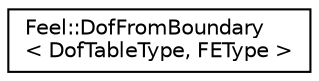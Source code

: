 digraph "Graphical Class Hierarchy"
{
 // LATEX_PDF_SIZE
  edge [fontname="Helvetica",fontsize="10",labelfontname="Helvetica",labelfontsize="10"];
  node [fontname="Helvetica",fontsize="10",shape=record];
  rankdir="LR";
  Node0 [label="Feel::DofFromBoundary\l\< DofTableType, FEType \>",height=0.2,width=0.4,color="black", fillcolor="white", style="filled",URL="$classFeel_1_1DofFromBoundary.html",tooltip="Local Dof contribution from boundary dof."];
}
